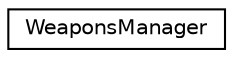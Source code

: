 digraph "Graphical Class Hierarchy"
{
 // LATEX_PDF_SIZE
  edge [fontname="Helvetica",fontsize="10",labelfontname="Helvetica",labelfontsize="10"];
  node [fontname="Helvetica",fontsize="10",shape=record];
  rankdir="LR";
  Node0 [label="WeaponsManager",height=0.2,width=0.4,color="black", fillcolor="white", style="filled",URL="$classWeaponsManager.html",tooltip=" "];
}

